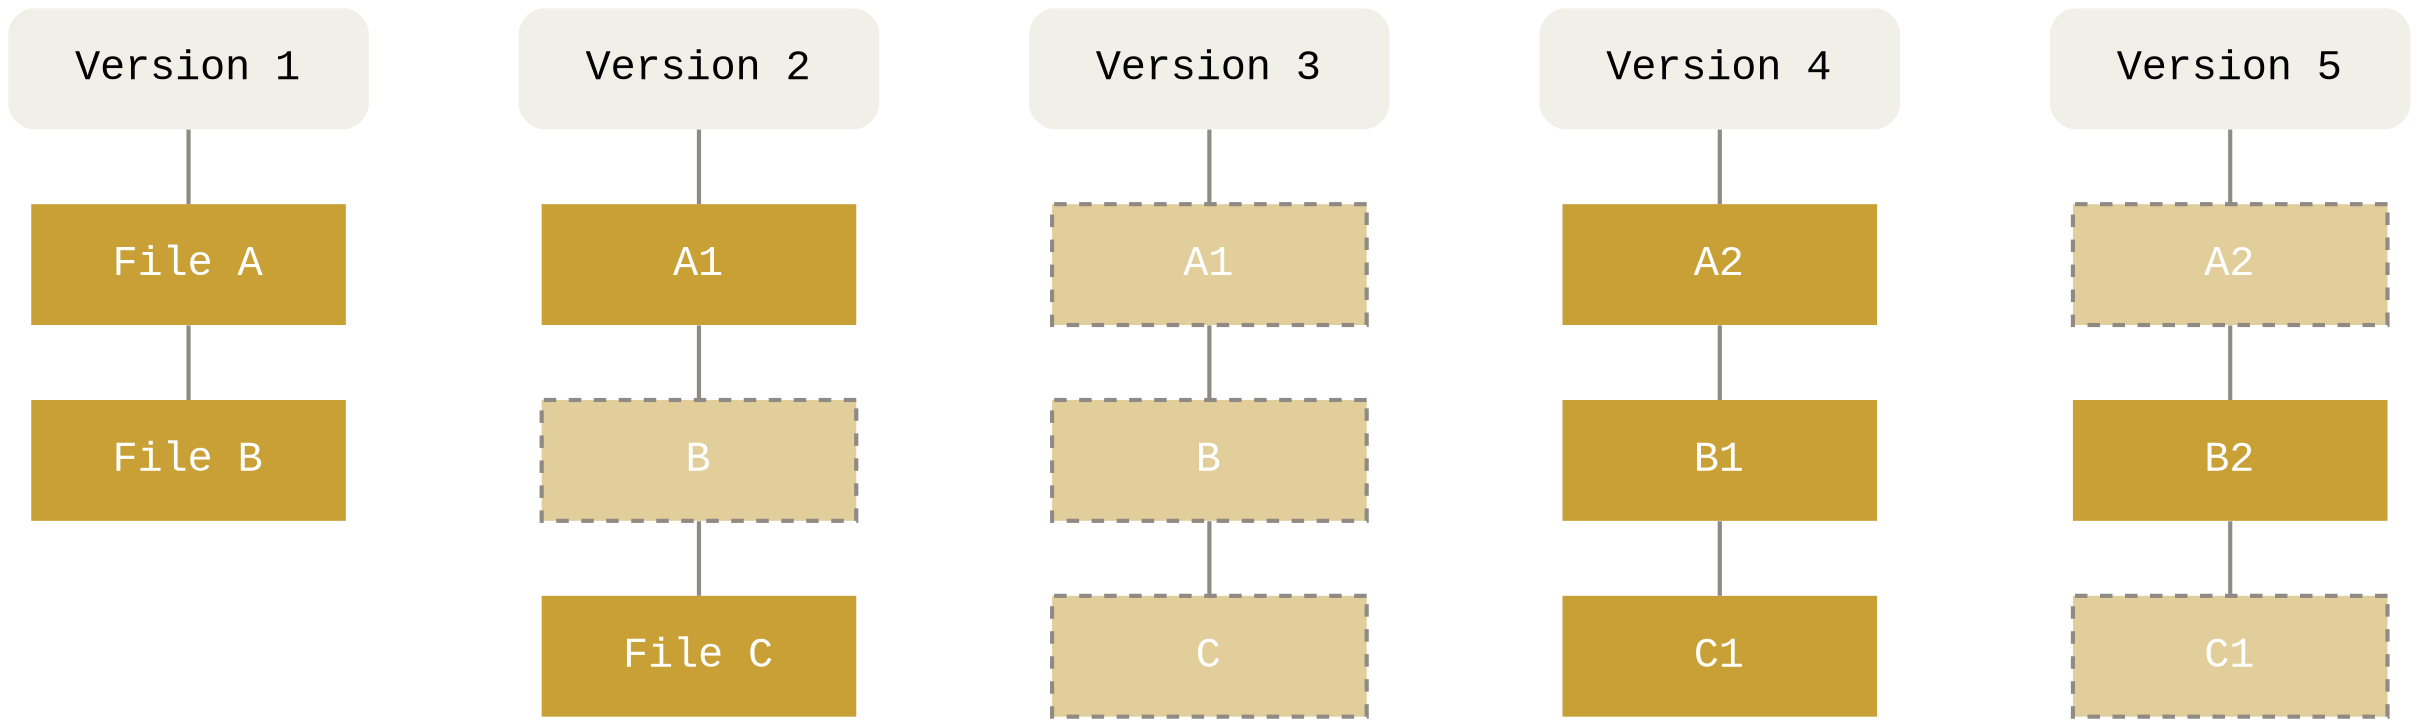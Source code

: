 digraph Git {
  bgcolor="transparent"

  rankdir=LR
  ranksep=1
  nodesep=.5

  edge [color="#8f8a83"
        penwidth=2
        dir="none"
        style=invis]
  node [shape=box
        fontname="Menlo, Monaco, Consolas, Lucida Console, Courier New, monospace"
        fontsize=20
        margin=".45,.25"
        width=2.1
        penwidth=0
        color="#8f8a83"
        style="filled"
        fontcolor="#ffffff"
        fillcolor="#c8a036"]

  file_c_1 [style=invis]
  file_c_2 [label="File C"]
  file_c_3 [label="C" style="dashed,filled" penwidth=2 fillcolor="#c8a03680"]
  file_c_4 [label="C1"]
  file_c_5 [label="C1" style="dashed,filled" penwidth=2 fillcolor="#c8a03680"]

  file_c_1 -> file_c_2
  file_c_2 -> file_c_3 -> file_c_4 -> file_c_5


  file_b_1 [label="File B"]
  file_b_2 [label="B" style="dashed,filled" penwidth=2 fillcolor="#c8a03680"]
  file_b_3 [label="B" style="dashed,filled" penwidth=2 fillcolor="#c8a03680"]
  file_b_4 [label="B1"]
  file_b_5 [label="B2"]

  file_b_1 -> file_b_2 -> file_b_3 -> file_b_4 -> file_b_5

  file_a_1 [label="File A"]
  file_a_2 [label="A1"]
  file_a_3 [label="A1" style="dashed,filled" penwidth=2 fillcolor="#c8a03680"]
  file_a_4 [label="A2"]
  file_a_5 [label="A2" style="dashed,filled" penwidth=2 fillcolor="#c8a03680"]

  file_a_1 -> file_a_2 -> file_a_3 -> file_a_4 -> file_a_5

  node [style="rounded,filled"
        fontcolor="#000000"
        fillcolor="#f0efe8"]
  version_1 [label="Version 1"]
  version_2 [label="Version 2"]
  version_3 [label="Version 3"]
  version_4 [label="Version 4"]
  version_5 [label="Version 5"]

  version_1 -> version_2 -> version_3 -> version_4 -> version_5

  edge [style=solid]

  {
    rank=same
    version_1 -> file_a_1
    file_a_1 -> file_b_1
  }
  {
    rank=same
    version_2 -> file_a_2
    file_a_2 -> file_b_2
    file_b_2 -> file_c_2
  }
  {
    rank=same
    version_3 -> file_a_3
    file_a_3 -> file_b_3
    file_b_3 -> file_c_3
  }
  {
    rank=same
    version_4 -> file_a_4
    file_a_4 -> file_b_4
    file_b_4 -> file_c_4
  }
  {
    rank=same
    version_5 -> file_a_5
    file_a_5 -> file_b_5
    file_b_5 -> file_c_5
  }
}
